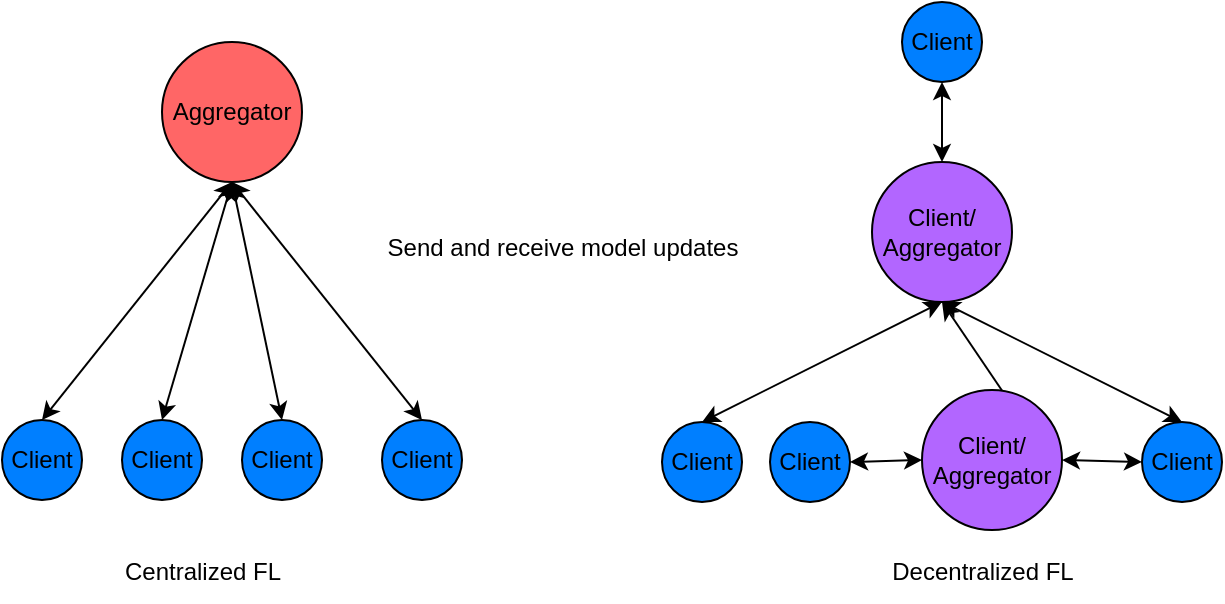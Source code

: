<mxfile version="24.0.7" type="github">
  <diagram name="Page-1" id="miirnZZymD5tsX2hIuih">
    <mxGraphModel dx="737" dy="520" grid="1" gridSize="10" guides="1" tooltips="1" connect="1" arrows="1" fold="1" page="1" pageScale="1" pageWidth="827" pageHeight="1169" math="0" shadow="0">
      <root>
        <mxCell id="0" />
        <mxCell id="1" parent="0" />
        <mxCell id="DufVSP__kAbinE8xUVBY-1" value="Aggregator" style="ellipse;whiteSpace=wrap;html=1;aspect=fixed;fillColor=#FF6666;" vertex="1" parent="1">
          <mxGeometry x="90" y="70" width="70" height="70" as="geometry" />
        </mxCell>
        <mxCell id="DufVSP__kAbinE8xUVBY-3" value="Client" style="ellipse;whiteSpace=wrap;html=1;aspect=fixed;fillColor=#007FFF;" vertex="1" parent="1">
          <mxGeometry x="10" y="259" width="40" height="40" as="geometry" />
        </mxCell>
        <mxCell id="DufVSP__kAbinE8xUVBY-4" value="Client" style="ellipse;whiteSpace=wrap;html=1;aspect=fixed;fillColor=#007FFF;" vertex="1" parent="1">
          <mxGeometry x="70" y="259" width="40" height="40" as="geometry" />
        </mxCell>
        <mxCell id="DufVSP__kAbinE8xUVBY-5" value="Client" style="ellipse;whiteSpace=wrap;html=1;aspect=fixed;fillColor=#007FFF;" vertex="1" parent="1">
          <mxGeometry x="130" y="259" width="40" height="40" as="geometry" />
        </mxCell>
        <mxCell id="DufVSP__kAbinE8xUVBY-6" value="Client" style="ellipse;whiteSpace=wrap;html=1;aspect=fixed;fillColor=#007FFF;" vertex="1" parent="1">
          <mxGeometry x="200" y="259" width="40" height="40" as="geometry" />
        </mxCell>
        <mxCell id="DufVSP__kAbinE8xUVBY-7" value="" style="endArrow=classic;html=1;rounded=0;entryX=0.5;entryY=1;entryDx=0;entryDy=0;exitX=0.5;exitY=0;exitDx=0;exitDy=0;startArrow=classic;startFill=1;endFill=1;" edge="1" parent="1" source="DufVSP__kAbinE8xUVBY-3" target="DufVSP__kAbinE8xUVBY-1">
          <mxGeometry width="50" height="50" relative="1" as="geometry">
            <mxPoint x="360" y="300" as="sourcePoint" />
            <mxPoint x="410" y="250" as="targetPoint" />
          </mxGeometry>
        </mxCell>
        <mxCell id="DufVSP__kAbinE8xUVBY-8" value="" style="endArrow=classic;html=1;rounded=0;entryX=0.5;entryY=1;entryDx=0;entryDy=0;exitX=0.5;exitY=0;exitDx=0;exitDy=0;startArrow=classic;startFill=1;endFill=1;" edge="1" parent="1" source="DufVSP__kAbinE8xUVBY-4" target="DufVSP__kAbinE8xUVBY-1">
          <mxGeometry width="50" height="50" relative="1" as="geometry">
            <mxPoint x="50" y="200" as="sourcePoint" />
            <mxPoint x="130" y="100" as="targetPoint" />
          </mxGeometry>
        </mxCell>
        <mxCell id="DufVSP__kAbinE8xUVBY-9" value="" style="endArrow=classic;html=1;rounded=0;exitX=0.5;exitY=0;exitDx=0;exitDy=0;startArrow=classic;startFill=1;endFill=1;entryX=0.5;entryY=1;entryDx=0;entryDy=0;" edge="1" parent="1" source="DufVSP__kAbinE8xUVBY-5" target="DufVSP__kAbinE8xUVBY-1">
          <mxGeometry width="50" height="50" relative="1" as="geometry">
            <mxPoint x="60" y="210" as="sourcePoint" />
            <mxPoint x="120" y="90" as="targetPoint" />
          </mxGeometry>
        </mxCell>
        <mxCell id="DufVSP__kAbinE8xUVBY-10" value="" style="endArrow=classic;html=1;rounded=0;entryX=0.5;entryY=1;entryDx=0;entryDy=0;exitX=0.5;exitY=0;exitDx=0;exitDy=0;startArrow=classic;startFill=1;endFill=1;" edge="1" parent="1" source="DufVSP__kAbinE8xUVBY-6" target="DufVSP__kAbinE8xUVBY-1">
          <mxGeometry width="50" height="50" relative="1" as="geometry">
            <mxPoint x="70" y="220" as="sourcePoint" />
            <mxPoint x="150" y="120" as="targetPoint" />
          </mxGeometry>
        </mxCell>
        <mxCell id="DufVSP__kAbinE8xUVBY-11" value="Send and receive model updates&lt;div&gt;&lt;br&gt;&lt;/div&gt;" style="text;html=1;align=center;verticalAlign=middle;resizable=0;points=[];autosize=1;strokeColor=none;fillColor=none;" vertex="1" parent="1">
          <mxGeometry x="190" y="160" width="200" height="40" as="geometry" />
        </mxCell>
        <mxCell id="DufVSP__kAbinE8xUVBY-20" value="Client/&lt;div&gt;Aggregator&lt;/div&gt;" style="ellipse;whiteSpace=wrap;html=1;aspect=fixed;fillColor=#B266FF;" vertex="1" parent="1">
          <mxGeometry x="445" y="130" width="70" height="70" as="geometry" />
        </mxCell>
        <mxCell id="DufVSP__kAbinE8xUVBY-21" value="Client" style="ellipse;whiteSpace=wrap;html=1;aspect=fixed;fillColor=#007FFF;" vertex="1" parent="1">
          <mxGeometry x="340" y="260" width="40" height="40" as="geometry" />
        </mxCell>
        <mxCell id="DufVSP__kAbinE8xUVBY-22" value="Client" style="ellipse;whiteSpace=wrap;html=1;aspect=fixed;fillColor=#007FFF;" vertex="1" parent="1">
          <mxGeometry x="394" y="260" width="40" height="40" as="geometry" />
        </mxCell>
        <mxCell id="DufVSP__kAbinE8xUVBY-24" value="Client" style="ellipse;whiteSpace=wrap;html=1;aspect=fixed;fillColor=#007FFF;" vertex="1" parent="1">
          <mxGeometry x="580" y="260" width="40" height="40" as="geometry" />
        </mxCell>
        <mxCell id="DufVSP__kAbinE8xUVBY-25" value="" style="endArrow=classic;html=1;rounded=0;entryX=0.5;entryY=1;entryDx=0;entryDy=0;exitX=0.5;exitY=0;exitDx=0;exitDy=0;startArrow=classic;startFill=1;endFill=1;" edge="1" parent="1" source="DufVSP__kAbinE8xUVBY-21" target="DufVSP__kAbinE8xUVBY-20">
          <mxGeometry width="50" height="50" relative="1" as="geometry">
            <mxPoint x="720" y="380" as="sourcePoint" />
            <mxPoint x="770" y="330" as="targetPoint" />
          </mxGeometry>
        </mxCell>
        <mxCell id="DufVSP__kAbinE8xUVBY-26" value="" style="endArrow=classic;html=1;rounded=0;entryX=0;entryY=0.5;entryDx=0;entryDy=0;exitX=1;exitY=0.5;exitDx=0;exitDy=0;startArrow=classic;startFill=1;endFill=1;" edge="1" parent="1" source="DufVSP__kAbinE8xUVBY-22" target="DufVSP__kAbinE8xUVBY-39">
          <mxGeometry width="50" height="50" relative="1" as="geometry">
            <mxPoint x="410" y="280" as="sourcePoint" />
            <mxPoint x="500" y="279" as="targetPoint" />
          </mxGeometry>
        </mxCell>
        <mxCell id="DufVSP__kAbinE8xUVBY-27" value="" style="endArrow=classic;html=1;rounded=0;exitX=0.5;exitY=0;exitDx=0;exitDy=0;startArrow=classic;startFill=1;endFill=1;entryX=0.5;entryY=1;entryDx=0;entryDy=0;" edge="1" parent="1" target="DufVSP__kAbinE8xUVBY-20">
          <mxGeometry width="50" height="50" relative="1" as="geometry">
            <mxPoint x="520" y="259" as="sourcePoint" />
            <mxPoint x="480" y="170" as="targetPoint" />
          </mxGeometry>
        </mxCell>
        <mxCell id="DufVSP__kAbinE8xUVBY-28" value="" style="endArrow=classic;html=1;rounded=0;entryX=0.5;entryY=1;entryDx=0;entryDy=0;exitX=0.5;exitY=0;exitDx=0;exitDy=0;startArrow=classic;startFill=1;endFill=1;" edge="1" parent="1" source="DufVSP__kAbinE8xUVBY-24" target="DufVSP__kAbinE8xUVBY-20">
          <mxGeometry width="50" height="50" relative="1" as="geometry">
            <mxPoint x="430" y="300" as="sourcePoint" />
            <mxPoint x="510" y="200" as="targetPoint" />
          </mxGeometry>
        </mxCell>
        <mxCell id="DufVSP__kAbinE8xUVBY-29" value="Client" style="ellipse;whiteSpace=wrap;html=1;aspect=fixed;fillColor=#007FFF;" vertex="1" parent="1">
          <mxGeometry x="460" y="50" width="40" height="40" as="geometry" />
        </mxCell>
        <mxCell id="DufVSP__kAbinE8xUVBY-30" value="" style="endArrow=classic;html=1;rounded=0;exitX=0.5;exitY=0;exitDx=0;exitDy=0;startArrow=classic;startFill=1;endFill=1;entryX=0.5;entryY=1;entryDx=0;entryDy=0;" edge="1" parent="1" source="DufVSP__kAbinE8xUVBY-20" target="DufVSP__kAbinE8xUVBY-29">
          <mxGeometry width="50" height="50" relative="1" as="geometry">
            <mxPoint x="580" y="190" as="sourcePoint" />
            <mxPoint x="560" y="90" as="targetPoint" />
          </mxGeometry>
        </mxCell>
        <mxCell id="DufVSP__kAbinE8xUVBY-34" value="" style="endArrow=classic;html=1;rounded=0;entryX=0;entryY=0.5;entryDx=0;entryDy=0;exitX=1;exitY=0.5;exitDx=0;exitDy=0;startArrow=classic;startFill=1;endFill=1;" edge="1" parent="1" source="DufVSP__kAbinE8xUVBY-39" target="DufVSP__kAbinE8xUVBY-24">
          <mxGeometry width="50" height="50" relative="1" as="geometry">
            <mxPoint x="540" y="279" as="sourcePoint" />
            <mxPoint x="511" y="291" as="targetPoint" />
          </mxGeometry>
        </mxCell>
        <mxCell id="DufVSP__kAbinE8xUVBY-36" value="&lt;div&gt;Centralized FL&lt;/div&gt;" style="text;html=1;align=center;verticalAlign=middle;resizable=0;points=[];autosize=1;strokeColor=none;fillColor=none;" vertex="1" parent="1">
          <mxGeometry x="60" y="320" width="100" height="30" as="geometry" />
        </mxCell>
        <mxCell id="DufVSP__kAbinE8xUVBY-37" value="&lt;div&gt;Decentralized FL&lt;/div&gt;" style="text;html=1;align=center;verticalAlign=middle;resizable=0;points=[];autosize=1;strokeColor=none;fillColor=none;" vertex="1" parent="1">
          <mxGeometry x="445" y="320" width="110" height="30" as="geometry" />
        </mxCell>
        <mxCell id="DufVSP__kAbinE8xUVBY-39" value="Client/&lt;div&gt;Aggregator&lt;/div&gt;" style="ellipse;whiteSpace=wrap;html=1;aspect=fixed;fillColor=#B266FF;" vertex="1" parent="1">
          <mxGeometry x="470" y="244" width="70" height="70" as="geometry" />
        </mxCell>
      </root>
    </mxGraphModel>
  </diagram>
</mxfile>
